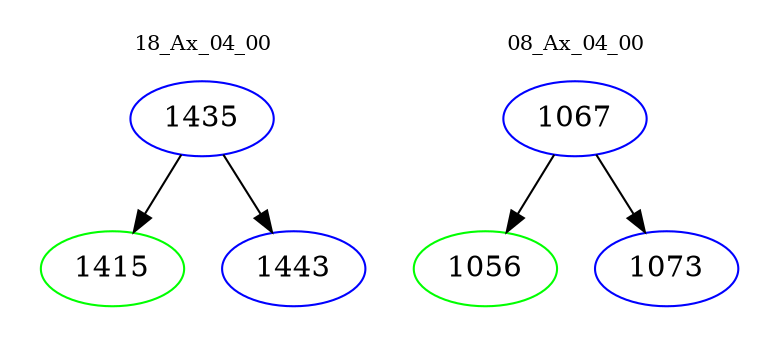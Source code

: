 digraph{
subgraph cluster_0 {
color = white
label = "18_Ax_04_00";
fontsize=10;
T0_1435 [label="1435", color="blue"]
T0_1435 -> T0_1415 [color="black"]
T0_1415 [label="1415", color="green"]
T0_1435 -> T0_1443 [color="black"]
T0_1443 [label="1443", color="blue"]
}
subgraph cluster_1 {
color = white
label = "08_Ax_04_00";
fontsize=10;
T1_1067 [label="1067", color="blue"]
T1_1067 -> T1_1056 [color="black"]
T1_1056 [label="1056", color="green"]
T1_1067 -> T1_1073 [color="black"]
T1_1073 [label="1073", color="blue"]
}
}
